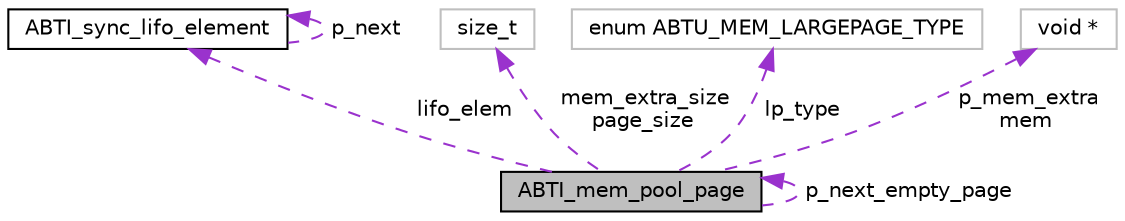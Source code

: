 digraph "ABTI_mem_pool_page"
{
 // LATEX_PDF_SIZE
  edge [fontname="Helvetica",fontsize="10",labelfontname="Helvetica",labelfontsize="10"];
  node [fontname="Helvetica",fontsize="10",shape=record];
  Node1 [label="ABTI_mem_pool_page",height=0.2,width=0.4,color="black", fillcolor="grey75", style="filled", fontcolor="black",tooltip=" "];
  Node2 -> Node1 [dir="back",color="darkorchid3",fontsize="10",style="dashed",label=" lifo_elem" ,fontname="Helvetica"];
  Node2 [label="ABTI_sync_lifo_element",height=0.2,width=0.4,color="black", fillcolor="white", style="filled",URL="$de/d30/structABTI__sync__lifo__element.html",tooltip=" "];
  Node2 -> Node2 [dir="back",color="darkorchid3",fontsize="10",style="dashed",label=" p_next" ,fontname="Helvetica"];
  Node1 -> Node1 [dir="back",color="darkorchid3",fontsize="10",style="dashed",label=" p_next_empty_page" ,fontname="Helvetica"];
  Node3 -> Node1 [dir="back",color="darkorchid3",fontsize="10",style="dashed",label=" mem_extra_size\npage_size" ,fontname="Helvetica"];
  Node3 [label="size_t",height=0.2,width=0.4,color="grey75", fillcolor="white", style="filled",tooltip=" "];
  Node4 -> Node1 [dir="back",color="darkorchid3",fontsize="10",style="dashed",label=" lp_type" ,fontname="Helvetica"];
  Node4 [label="enum ABTU_MEM_LARGEPAGE_TYPE",height=0.2,width=0.4,color="grey75", fillcolor="white", style="filled",tooltip=" "];
  Node5 -> Node1 [dir="back",color="darkorchid3",fontsize="10",style="dashed",label=" p_mem_extra\nmem" ,fontname="Helvetica"];
  Node5 [label="void *",height=0.2,width=0.4,color="grey75", fillcolor="white", style="filled",tooltip=" "];
}
